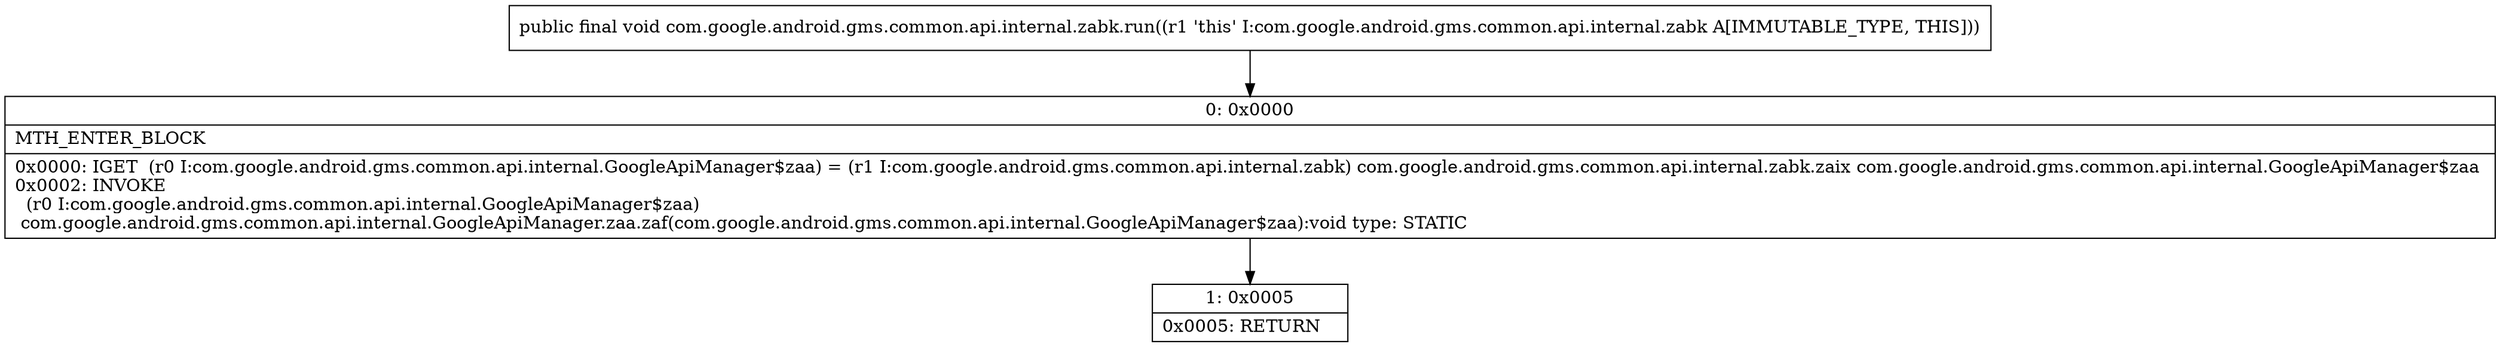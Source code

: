 digraph "CFG forcom.google.android.gms.common.api.internal.zabk.run()V" {
Node_0 [shape=record,label="{0\:\ 0x0000|MTH_ENTER_BLOCK\l|0x0000: IGET  (r0 I:com.google.android.gms.common.api.internal.GoogleApiManager$zaa) = (r1 I:com.google.android.gms.common.api.internal.zabk) com.google.android.gms.common.api.internal.zabk.zaix com.google.android.gms.common.api.internal.GoogleApiManager$zaa \l0x0002: INVOKE  \l  (r0 I:com.google.android.gms.common.api.internal.GoogleApiManager$zaa)\l com.google.android.gms.common.api.internal.GoogleApiManager.zaa.zaf(com.google.android.gms.common.api.internal.GoogleApiManager$zaa):void type: STATIC \l}"];
Node_1 [shape=record,label="{1\:\ 0x0005|0x0005: RETURN   \l}"];
MethodNode[shape=record,label="{public final void com.google.android.gms.common.api.internal.zabk.run((r1 'this' I:com.google.android.gms.common.api.internal.zabk A[IMMUTABLE_TYPE, THIS])) }"];
MethodNode -> Node_0;
Node_0 -> Node_1;
}

